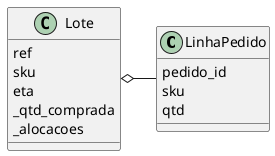 @startuml

class LinhaPedido
{
    pedido_id
    sku
    qtd
}

class Lote
{
    ref
    sku
    eta
    _qtd_comprada
    _alocacoes    
}

Lote o- LinhaPedido


@enduml